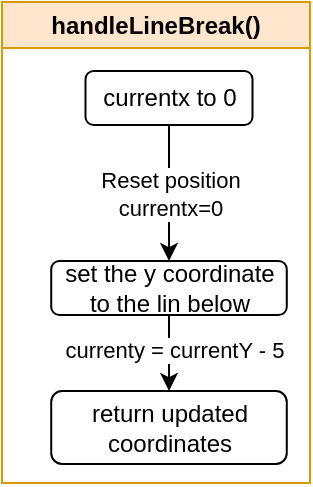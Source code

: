 <mxfile version="24.7.17">
  <diagram id="readFontFile" name="readFontFile">
    <mxGraphModel dx="319" dy="-744" grid="1" gridSize="10" guides="1" tooltips="1" connect="1" arrows="1" fold="1" page="1" pageScale="1" pageWidth="827" pageHeight="1169" math="0" shadow="0">
      <root>
        <mxCell id="0" />
        <mxCell id="1" parent="0" />
        <mxCell id="29" value="" style="endArrow=classic;html=1;exitX=0;exitY=0.5;entryX=0;entryY=0.5;fontColor=#FFFFFF;" parent="1" edge="1">
          <mxGeometry width="50" height="50" relative="1" as="geometry">
            <Array as="points">
              <mxPoint x="100" y="760" />
              <mxPoint x="100" y="630" />
            </Array>
            <mxPoint x="180" y="790.0" as="targetPoint" />
          </mxGeometry>
        </mxCell>
        <mxCell id="bhgpeHR8O1kuA0RNMsS5-29" value="handleLineBreak()" style="swimlane;whiteSpace=wrap;html=1;fillColor=#ffe6cc;strokeColor=#d79b00;" vertex="1" parent="1">
          <mxGeometry y="1169" width="154" height="240.52" as="geometry" />
        </mxCell>
        <mxCell id="bhgpeHR8O1kuA0RNMsS5-30" value="currentx to 0" style="rounded=1;whiteSpace=wrap;html=1;" vertex="1" parent="bhgpeHR8O1kuA0RNMsS5-29">
          <mxGeometry x="41.75" y="34.52" width="83.5" height="27" as="geometry" />
        </mxCell>
        <mxCell id="bhgpeHR8O1kuA0RNMsS5-31" value="set the y coordinate to the lin below" style="rounded=1;whiteSpace=wrap;html=1;" vertex="1" parent="bhgpeHR8O1kuA0RNMsS5-29">
          <mxGeometry x="24.61" y="129.52" width="117.78" height="27" as="geometry" />
        </mxCell>
        <mxCell id="bhgpeHR8O1kuA0RNMsS5-32" value="return updated coordinates" style="rounded=1;whiteSpace=wrap;html=1;" vertex="1" parent="bhgpeHR8O1kuA0RNMsS5-29">
          <mxGeometry x="24.61" y="194.52" width="117.78" height="36.48" as="geometry" />
        </mxCell>
        <mxCell id="bhgpeHR8O1kuA0RNMsS5-33" style="edgeStyle=orthogonalEdgeStyle;rounded=0;orthogonalLoop=1;jettySize=auto;html=1;exitX=0.5;exitY=1;exitDx=0;exitDy=0;" edge="1" parent="bhgpeHR8O1kuA0RNMsS5-29" source="bhgpeHR8O1kuA0RNMsS5-31" target="bhgpeHR8O1kuA0RNMsS5-32">
          <mxGeometry relative="1" as="geometry" />
        </mxCell>
        <mxCell id="bhgpeHR8O1kuA0RNMsS5-34" value="currenty = currentY - 5" style="edgeLabel;html=1;align=center;verticalAlign=middle;resizable=0;points=[];" vertex="1" connectable="0" parent="bhgpeHR8O1kuA0RNMsS5-33">
          <mxGeometry x="-0.182" y="2" relative="1" as="geometry">
            <mxPoint as="offset" />
          </mxGeometry>
        </mxCell>
        <mxCell id="bhgpeHR8O1kuA0RNMsS5-35" style="edgeStyle=orthogonalEdgeStyle;rounded=0;orthogonalLoop=1;jettySize=auto;html=1;exitX=0.5;exitY=1;exitDx=0;exitDy=0;" edge="1" parent="bhgpeHR8O1kuA0RNMsS5-29" source="bhgpeHR8O1kuA0RNMsS5-30" target="bhgpeHR8O1kuA0RNMsS5-31">
          <mxGeometry relative="1" as="geometry">
            <mxPoint x="83.38" y="126" as="targetPoint" />
          </mxGeometry>
        </mxCell>
        <mxCell id="bhgpeHR8O1kuA0RNMsS5-36" value="Reset position&lt;br&gt;currentx=0" style="edgeLabel;html=1;align=center;verticalAlign=middle;resizable=0;points=[];" vertex="1" connectable="0" parent="bhgpeHR8O1kuA0RNMsS5-35">
          <mxGeometry x="-0.006" y="-1" relative="1" as="geometry">
            <mxPoint x="1" as="offset" />
          </mxGeometry>
        </mxCell>
      </root>
    </mxGraphModel>
  </diagram>
</mxfile>
